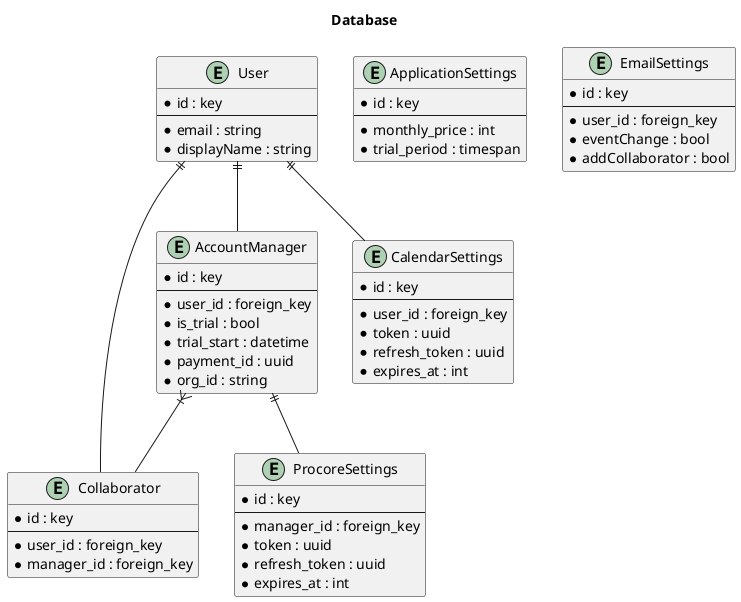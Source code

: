 @startuml
title Database

entity User {
    * id : key
    ---
    * email : string
    * displayName : string
}

entity AccountManager {
    * id : key
    ---
    * user_id : foreign_key
    * is_trial : bool
    * trial_start : datetime
    * payment_id : uuid
    * org_id : string
}

entity Collaborator {
    * id : key
    ---
    * user_id : foreign_key
    * manager_id : foreign_key
}

entity ProcoreSettings {
    * id : key
    ---
    * manager_id : foreign_key
    * token : uuid
    * refresh_token : uuid
    * expires_at : int
}

entity CalendarSettings {
    * id : key
    ---
    * user_id : foreign_key
    * token : uuid
    * refresh_token : uuid
    * expires_at : int
}

entity ApplicationSettings {
    * id : key
    ---
    * monthly_price : int
    * trial_period : timespan
}

entity EmailSettings {
    * id : key
    ---
    * user_id : foreign_key
    * eventChange : bool
    * addCollaborator : bool
}

AccountManager ||-- ProcoreSettings
User ||-- AccountManager
User ||-- CalendarSettings
User ||-- Collaborator
AccountManager }|-- Collaborator

@enduml